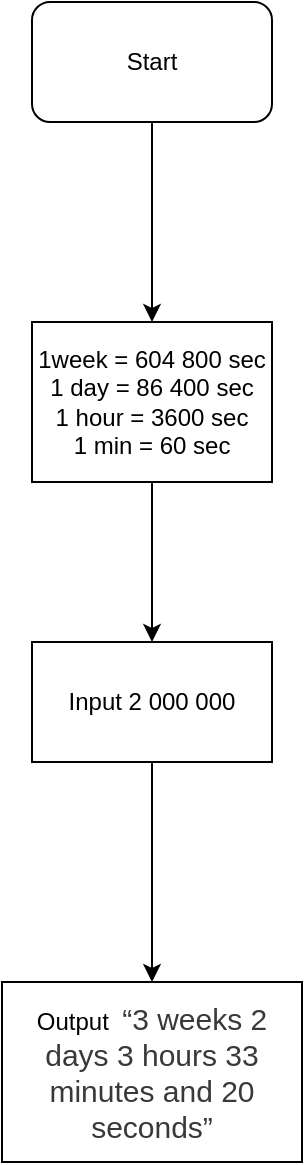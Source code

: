 <mxfile>
    <diagram id="i9hzPfdKFi4hjjUNTxqT" name="Page-1">
        <mxGraphModel dx="476" dy="469" grid="1" gridSize="10" guides="1" tooltips="1" connect="1" arrows="1" fold="1" page="1" pageScale="1" pageWidth="827" pageHeight="1169" math="0" shadow="0">
            <root>
                <mxCell id="0"/>
                <mxCell id="1" parent="0"/>
                <mxCell id="4" style="edgeStyle=none;html=1;exitX=0.5;exitY=1;exitDx=0;exitDy=0;" edge="1" parent="1" source="2" target="3">
                    <mxGeometry relative="1" as="geometry"/>
                </mxCell>
                <mxCell id="2" value="Start&lt;br&gt;" style="rounded=1;whiteSpace=wrap;html=1;" vertex="1" parent="1">
                    <mxGeometry x="170" y="30" width="120" height="60" as="geometry"/>
                </mxCell>
                <mxCell id="6" style="edgeStyle=none;html=1;exitX=0.5;exitY=1;exitDx=0;exitDy=0;entryX=0.5;entryY=0;entryDx=0;entryDy=0;" edge="1" parent="1" source="3" target="5">
                    <mxGeometry relative="1" as="geometry"/>
                </mxCell>
                <mxCell id="3" value="1week = 604 800 sec&lt;br&gt;1 day = 86 400 sec&lt;br&gt;1 hour = 3600 sec&lt;br&gt;1 min = 60 sec" style="rounded=0;whiteSpace=wrap;html=1;" vertex="1" parent="1">
                    <mxGeometry x="170" y="190" width="120" height="80" as="geometry"/>
                </mxCell>
                <mxCell id="8" style="edgeStyle=none;html=1;exitX=0.5;exitY=1;exitDx=0;exitDy=0;entryX=0.5;entryY=0;entryDx=0;entryDy=0;" edge="1" parent="1" source="5" target="7">
                    <mxGeometry relative="1" as="geometry"/>
                </mxCell>
                <mxCell id="5" value="Input 2 000 000" style="rounded=0;whiteSpace=wrap;html=1;" vertex="1" parent="1">
                    <mxGeometry x="170" y="350" width="120" height="60" as="geometry"/>
                </mxCell>
                <mxCell id="7" value="Output&amp;nbsp;&amp;nbsp;&lt;span style=&quot;color: rgb(55 , 58 , 60) ; font-family: , &amp;#34;blinkmacsystemfont&amp;#34; , &amp;#34;segoe ui&amp;#34; , &amp;#34;roboto&amp;#34; , &amp;#34;helvetica neue&amp;#34; , &amp;#34;arial&amp;#34; , sans-serif , &amp;#34;apple color emoji&amp;#34; , &amp;#34;segoe ui emoji&amp;#34; , &amp;#34;segoe ui symbol&amp;#34; ; font-size: 15px ; text-align: left ; background-color: rgb(255 , 255 , 255)&quot;&gt;“3 weeks 2 days 3 hours 33 minutes and 20 seconds”&lt;/span&gt;" style="rounded=0;whiteSpace=wrap;html=1;" vertex="1" parent="1">
                    <mxGeometry x="155" y="520" width="150" height="90" as="geometry"/>
                </mxCell>
            </root>
        </mxGraphModel>
    </diagram>
</mxfile>